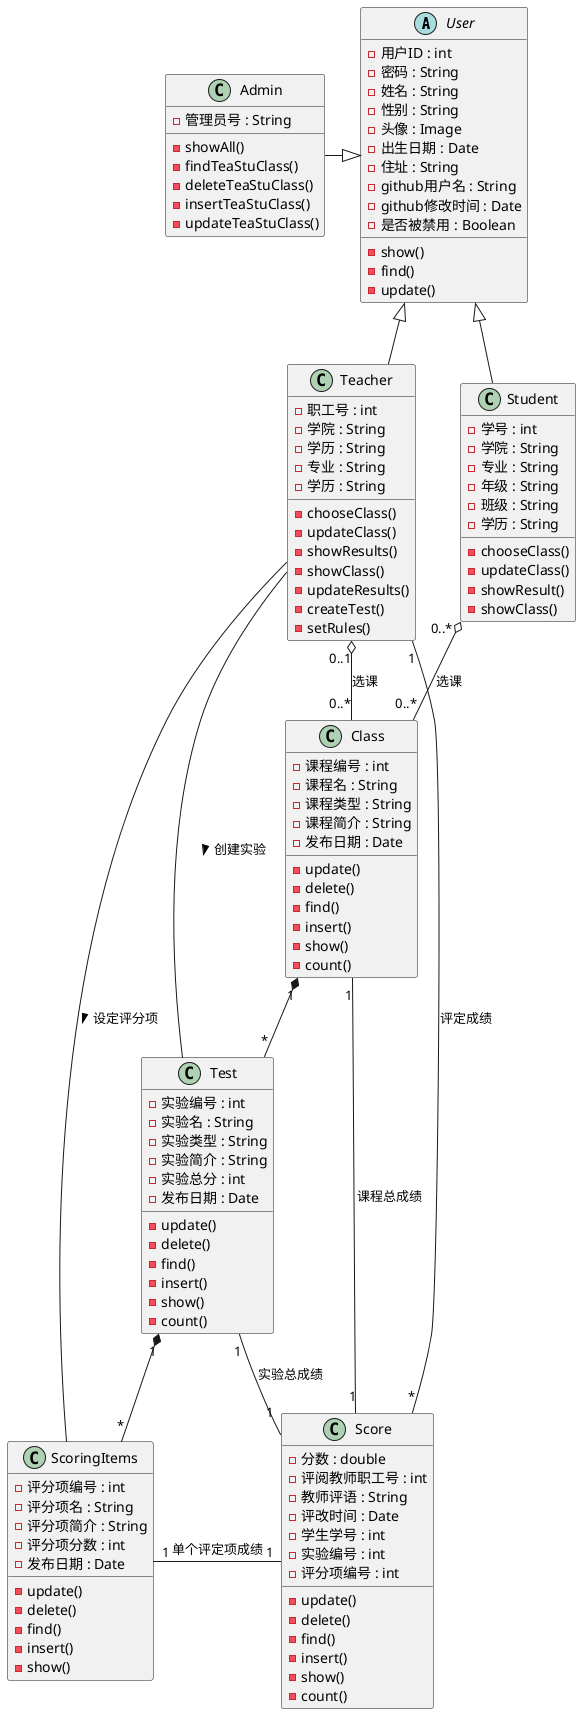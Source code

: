 @startuml

abstract class User{
-用户ID : int
-密码 : String
-姓名 : String
-性别 : String
-头像 : Image
-出生日期 : Date
-住址 : String
-github用户名 : String
-github修改时间 : Date
-是否被禁用 : Boolean
-show()
-find()
-update()
}

class Admin{
-管理员号 : String
-showAll()
-findTeaStuClass()
-deleteTeaStuClass()
-insertTeaStuClass()
-updateTeaStuClass()
}

class Student{
-学号 : int
-学院 : String
-专业 : String
-年级 : String
-班级 : String
-学历 : String
-chooseClass()
-updateClass()
-showResult()
-showClass()
}

class Teacher{
-职工号 : int
-学院 : String
-学历 : String
-专业 : String
-学历 : String
-chooseClass()
-updateClass()
-showResults()
-showClass()
-updateResults()
-createTest()
-setRules()
}

User <|-- Student
User <|-- Teacher
User <|-left- Admin

class Class{
-课程编号 : int
-课程名 : String
-课程类型 : String
-课程简介 : String
-发布日期 : Date
-update()
-delete()
-find()
-insert()
-show()
-count()
}

class Test{
-实验编号 : int
-实验名 : String
-实验类型 : String
-实验简介 : String
-实验总分 : int
-发布日期 : Date
-update()
-delete()
-find()
-insert()
-show()
-count()
}

class ScoringItems{
-评分项编号 : int
-评分项名 : String
-评分项简介 : String
-评分项分数 : int
-发布日期 : Date
-update()
-delete()
-find()
-insert()
-show()
}

Teacher "0..1" o-- "0..*" Class:选课
Student "0..*" o--"0..*" Class:选课
Class "1" *--"*" Test
Test "1" *--"*" ScoringItems
Teacher -- Test:创建实验 >
Teacher -- ScoringItems:设定评分项 >


class Score{
-分数 : double
-评阅教师职工号 : int
-教师评语 : String
-评改时间 : Date
-学生学号 : int
-实验编号 : int
-评分项编号 : int
-update()
-delete()
-find()
-insert()
-show()
-count()
}

Test "1" -right-"1" Score:实验总成绩
ScoringItems "1"-right-"1" Score:单个评定项成绩
Class "1"-right-"1" Score:课程总成绩
Teacher "1"--"*" Score:评定成绩
@enduml